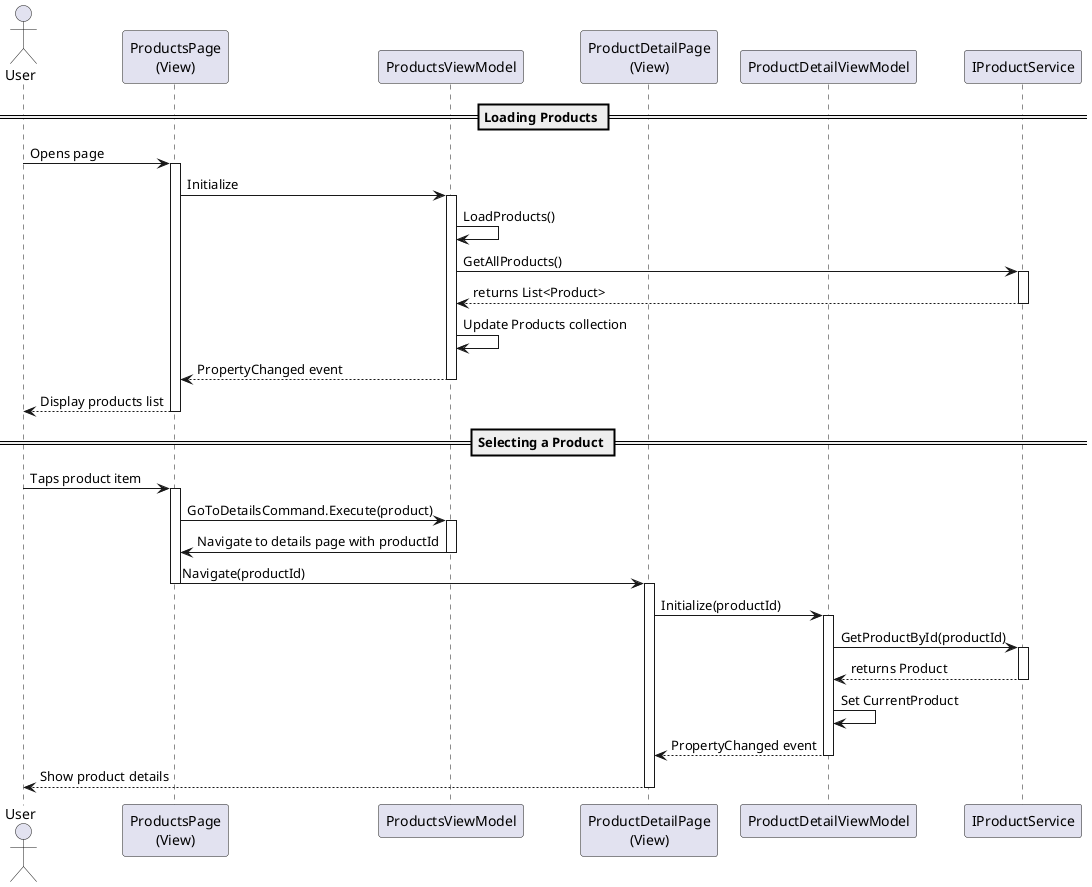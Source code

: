 @startuml Vanilla MVVM Sequence Diagram

actor User
participant "ProductsPage\n(View)" as ProductsPage
participant "ProductsViewModel" as ProductsViewModel
participant "ProductDetailPage\n(View)" as ProductDetailPage
participant "ProductDetailViewModel" as ProductDetailViewModel
participant "IProductService" as ProductService

== Loading Products ==
User -> ProductsPage : Opens page
activate ProductsPage
ProductsPage -> ProductsViewModel : Initialize
activate ProductsViewModel
ProductsViewModel -> ProductsViewModel : LoadProducts()
ProductsViewModel -> ProductService : GetAllProducts()
activate ProductService
ProductService --> ProductsViewModel : returns List<Product>
deactivate ProductService
ProductsViewModel -> ProductsViewModel : Update Products collection
ProductsViewModel --> ProductsPage : PropertyChanged event
deactivate ProductsViewModel
ProductsPage --> User : Display products list
deactivate ProductsPage

== Selecting a Product ==
User -> ProductsPage : Taps product item
activate ProductsPage
ProductsPage -> ProductsViewModel : GoToDetailsCommand.Execute(product)
activate ProductsViewModel
ProductsViewModel -> ProductsPage : Navigate to details page with productId
deactivate ProductsViewModel
ProductsPage -> ProductDetailPage : Navigate(productId)
deactivate ProductsPage
activate ProductDetailPage

ProductDetailPage -> ProductDetailViewModel : Initialize(productId)
activate ProductDetailViewModel
ProductDetailViewModel -> ProductService : GetProductById(productId)
activate ProductService
ProductService --> ProductDetailViewModel : returns Product
deactivate ProductService
ProductDetailViewModel -> ProductDetailViewModel : Set CurrentProduct
ProductDetailViewModel --> ProductDetailPage : PropertyChanged event
deactivate ProductDetailViewModel
ProductDetailPage --> User : Show product details
deactivate ProductDetailPage

@enduml 